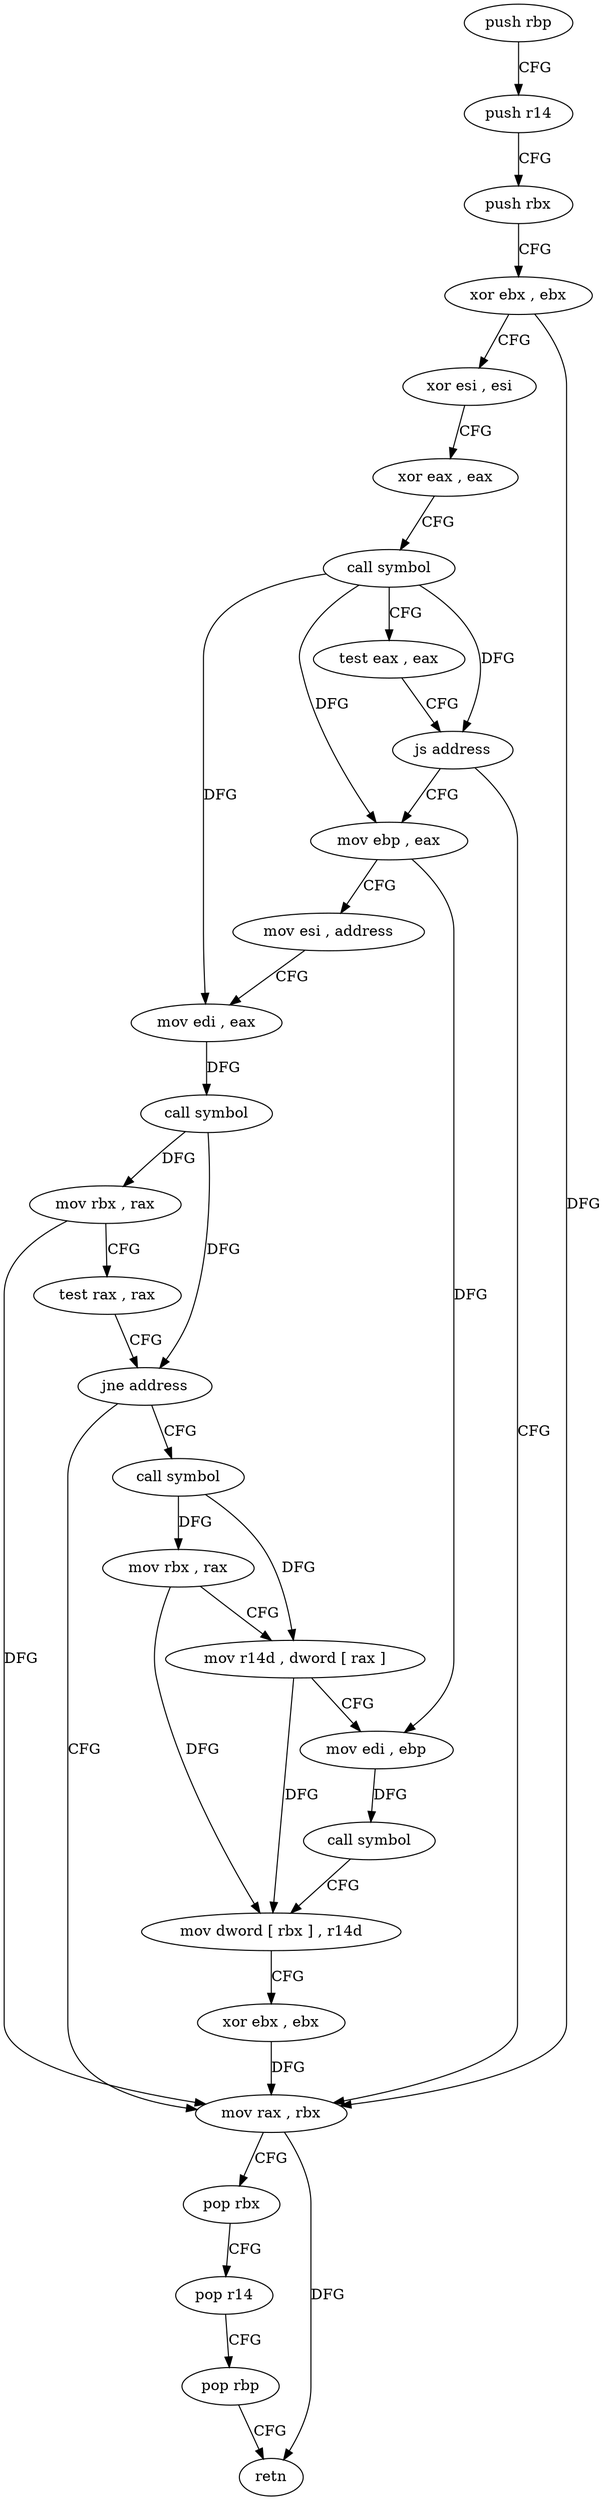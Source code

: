 digraph "func" {
"4209184" [label = "push rbp" ]
"4209185" [label = "push r14" ]
"4209187" [label = "push rbx" ]
"4209188" [label = "xor ebx , ebx" ]
"4209190" [label = "xor esi , esi" ]
"4209192" [label = "xor eax , eax" ]
"4209194" [label = "call symbol" ]
"4209199" [label = "test eax , eax" ]
"4209201" [label = "js address" ]
"4209248" [label = "mov rax , rbx" ]
"4209203" [label = "mov ebp , eax" ]
"4209251" [label = "pop rbx" ]
"4209252" [label = "pop r14" ]
"4209254" [label = "pop rbp" ]
"4209255" [label = "retn" ]
"4209205" [label = "mov esi , address" ]
"4209210" [label = "mov edi , eax" ]
"4209212" [label = "call symbol" ]
"4209217" [label = "mov rbx , rax" ]
"4209220" [label = "test rax , rax" ]
"4209223" [label = "jne address" ]
"4209225" [label = "call symbol" ]
"4209230" [label = "mov rbx , rax" ]
"4209233" [label = "mov r14d , dword [ rax ]" ]
"4209236" [label = "mov edi , ebp" ]
"4209238" [label = "call symbol" ]
"4209243" [label = "mov dword [ rbx ] , r14d" ]
"4209246" [label = "xor ebx , ebx" ]
"4209184" -> "4209185" [ label = "CFG" ]
"4209185" -> "4209187" [ label = "CFG" ]
"4209187" -> "4209188" [ label = "CFG" ]
"4209188" -> "4209190" [ label = "CFG" ]
"4209188" -> "4209248" [ label = "DFG" ]
"4209190" -> "4209192" [ label = "CFG" ]
"4209192" -> "4209194" [ label = "CFG" ]
"4209194" -> "4209199" [ label = "CFG" ]
"4209194" -> "4209201" [ label = "DFG" ]
"4209194" -> "4209203" [ label = "DFG" ]
"4209194" -> "4209210" [ label = "DFG" ]
"4209199" -> "4209201" [ label = "CFG" ]
"4209201" -> "4209248" [ label = "CFG" ]
"4209201" -> "4209203" [ label = "CFG" ]
"4209248" -> "4209251" [ label = "CFG" ]
"4209248" -> "4209255" [ label = "DFG" ]
"4209203" -> "4209205" [ label = "CFG" ]
"4209203" -> "4209236" [ label = "DFG" ]
"4209251" -> "4209252" [ label = "CFG" ]
"4209252" -> "4209254" [ label = "CFG" ]
"4209254" -> "4209255" [ label = "CFG" ]
"4209205" -> "4209210" [ label = "CFG" ]
"4209210" -> "4209212" [ label = "DFG" ]
"4209212" -> "4209217" [ label = "DFG" ]
"4209212" -> "4209223" [ label = "DFG" ]
"4209217" -> "4209220" [ label = "CFG" ]
"4209217" -> "4209248" [ label = "DFG" ]
"4209220" -> "4209223" [ label = "CFG" ]
"4209223" -> "4209248" [ label = "CFG" ]
"4209223" -> "4209225" [ label = "CFG" ]
"4209225" -> "4209230" [ label = "DFG" ]
"4209225" -> "4209233" [ label = "DFG" ]
"4209230" -> "4209233" [ label = "CFG" ]
"4209230" -> "4209243" [ label = "DFG" ]
"4209233" -> "4209236" [ label = "CFG" ]
"4209233" -> "4209243" [ label = "DFG" ]
"4209236" -> "4209238" [ label = "DFG" ]
"4209238" -> "4209243" [ label = "CFG" ]
"4209243" -> "4209246" [ label = "CFG" ]
"4209246" -> "4209248" [ label = "DFG" ]
}
